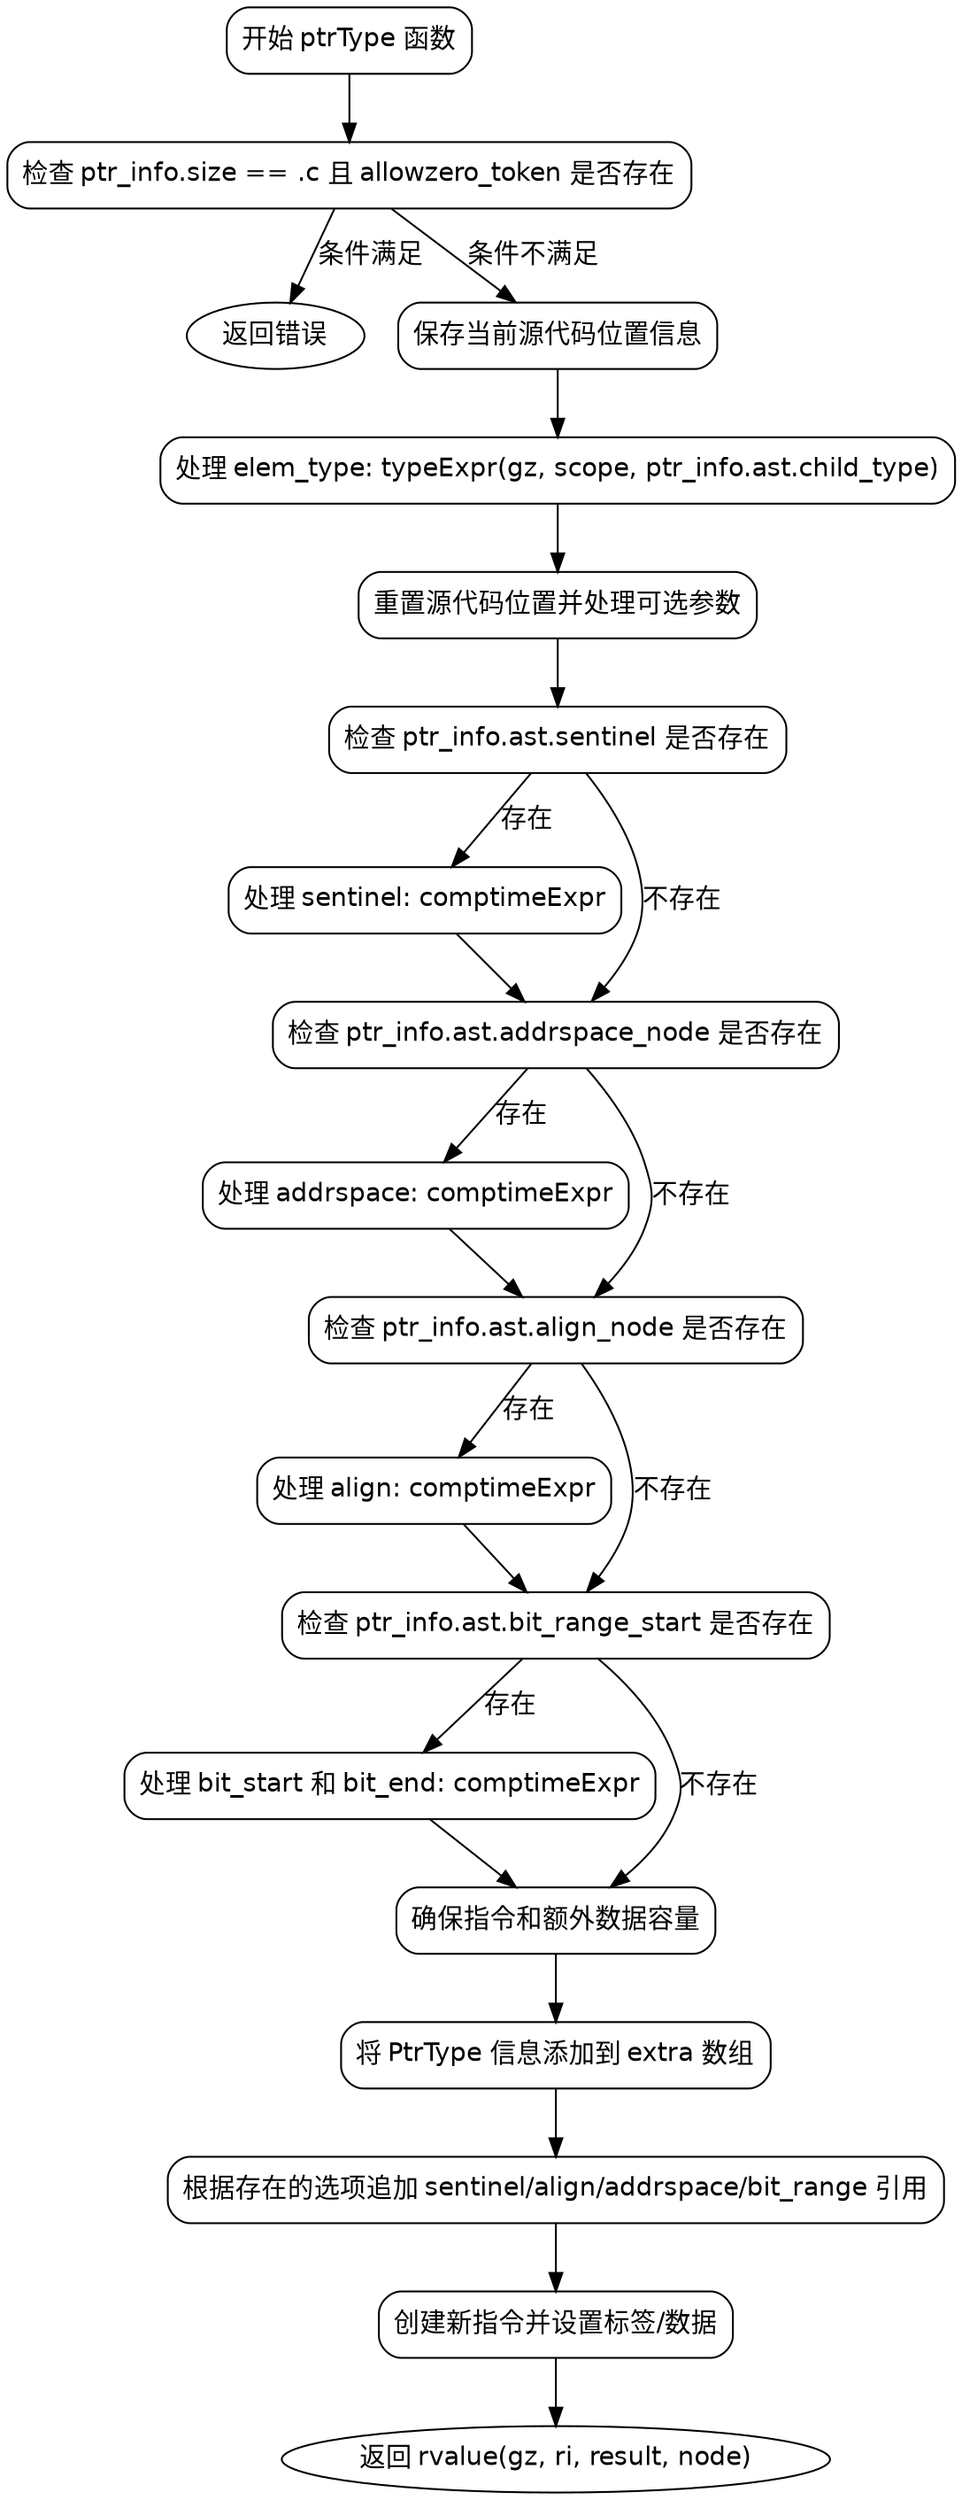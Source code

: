 
digraph flowchart {
    node [shape=rectangle, style="rounded", fontname="Helvetica"];
    edge [fontname="Helvetica"];

    start [label="开始 ptrType 函数"];
    error_check [label="检查 ptr_info.size == .c 且 allowzero_token 是否存在"];
    error_return [label="返回错误", shape=ellipse];
    save_source_info [label="保存当前源代码位置信息"];
    process_elem_type [label="处理 elem_type: typeExpr(gz, scope, ptr_info.ast.child_type)"];
    reset_and_process [label="重置源代码位置并处理可选参数"];
    sentinel_check [label="检查 ptr_info.ast.sentinel 是否存在"];
    process_sentinel [label="处理 sentinel: comptimeExpr"];
    addrspace_check [label="检查 ptr_info.ast.addrspace_node 是否存在"];
    process_addrspace [label="处理 addrspace: comptimeExpr"];
    align_check [label="检查 ptr_info.ast.align_node 是否存在"];
    process_align [label="处理 align: comptimeExpr"];
    bitrange_check [label="检查 ptr_info.ast.bit_range_start 是否存在"];
    process_bitrange [label="处理 bit_start 和 bit_end: comptimeExpr"];
    ensure_capacity [label="确保指令和额外数据容量"];
    add_payload [label="将 PtrType 信息添加到 extra 数组"];
    append_refs [label="根据存在的选项追加 sentinel/align/addrspace/bit_range 引用"];
    create_inst [label="创建新指令并设置标签/数据"];
    return_result [label="返回 rvalue(gz, ri, result, node)", shape=ellipse];

    start -> error_check;
    error_check -> error_return [label="条件满足"];
    error_check -> save_source_info [label="条件不满足"];
    save_source_info -> process_elem_type;
    process_elem_type -> reset_and_process;
    reset_and_process -> sentinel_check;

    sentinel_check -> process_sentinel [label="存在"];
    sentinel_check -> addrspace_check [label="不存在"];
    process_sentinel -> addrspace_check;

    addrspace_check -> process_addrspace [label="存在"];
    addrspace_check -> align_check [label="不存在"];
    process_addrspace -> align_check;

    align_check -> process_align [label="存在"];
    align_check -> bitrange_check [label="不存在"];
    process_align -> bitrange_check;

    bitrange_check -> process_bitrange [label="存在"];
    bitrange_check -> ensure_capacity [label="不存在"];
    process_bitrange -> ensure_capacity;

    ensure_capacity -> add_payload;
    add_payload -> append_refs;
    append_refs -> create_inst;
    create_inst -> return_result;
}
